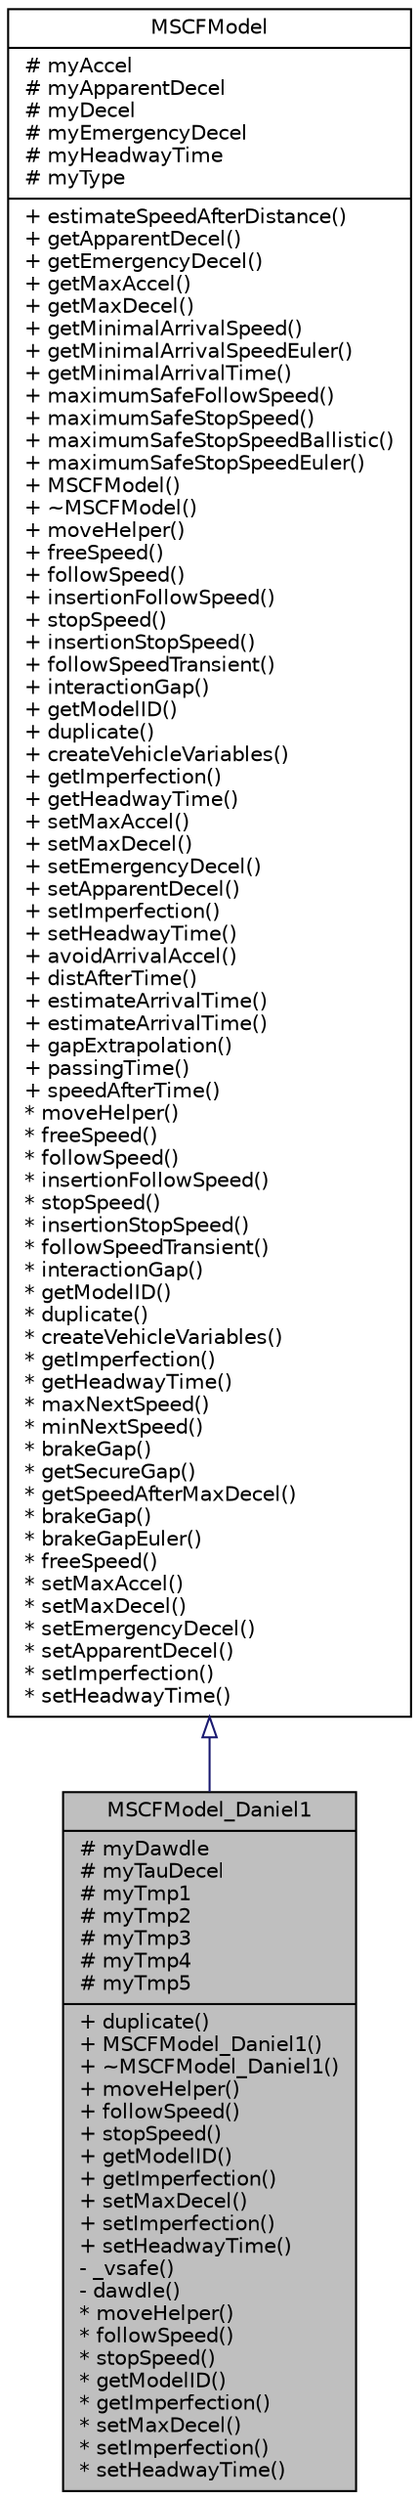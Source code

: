 digraph "MSCFModel_Daniel1"
{
  edge [fontname="Helvetica",fontsize="10",labelfontname="Helvetica",labelfontsize="10"];
  node [fontname="Helvetica",fontsize="10",shape=record];
  Node0 [label="{MSCFModel_Daniel1\n|# myDawdle\l# myTauDecel\l# myTmp1\l# myTmp2\l# myTmp3\l# myTmp4\l# myTmp5\l|+ duplicate()\l+ MSCFModel_Daniel1()\l+ ~MSCFModel_Daniel1()\l+ moveHelper()\l+ followSpeed()\l+ stopSpeed()\l+ getModelID()\l+ getImperfection()\l+ setMaxDecel()\l+ setImperfection()\l+ setHeadwayTime()\l- _vsafe()\l- dawdle()\l* moveHelper()\l* followSpeed()\l* stopSpeed()\l* getModelID()\l* getImperfection()\l* setMaxDecel()\l* setImperfection()\l* setHeadwayTime()\l}",height=0.2,width=0.4,color="black", fillcolor="grey75", style="filled", fontcolor="black"];
  Node1 -> Node0 [dir="back",color="midnightblue",fontsize="10",style="solid",arrowtail="onormal",fontname="Helvetica"];
  Node1 [label="{MSCFModel\n|# myAccel\l# myApparentDecel\l# myDecel\l# myEmergencyDecel\l# myHeadwayTime\l# myType\l|+ estimateSpeedAfterDistance()\l+ getApparentDecel()\l+ getEmergencyDecel()\l+ getMaxAccel()\l+ getMaxDecel()\l+ getMinimalArrivalSpeed()\l+ getMinimalArrivalSpeedEuler()\l+ getMinimalArrivalTime()\l+ maximumSafeFollowSpeed()\l+ maximumSafeStopSpeed()\l+ maximumSafeStopSpeedBallistic()\l+ maximumSafeStopSpeedEuler()\l+ MSCFModel()\l+ ~MSCFModel()\l+ moveHelper()\l+ freeSpeed()\l+ followSpeed()\l+ insertionFollowSpeed()\l+ stopSpeed()\l+ insertionStopSpeed()\l+ followSpeedTransient()\l+ interactionGap()\l+ getModelID()\l+ duplicate()\l+ createVehicleVariables()\l+ getImperfection()\l+ getHeadwayTime()\l+ setMaxAccel()\l+ setMaxDecel()\l+ setEmergencyDecel()\l+ setApparentDecel()\l+ setImperfection()\l+ setHeadwayTime()\l+ avoidArrivalAccel()\l+ distAfterTime()\l+ estimateArrivalTime()\l+ estimateArrivalTime()\l+ gapExtrapolation()\l+ passingTime()\l+ speedAfterTime()\l* moveHelper()\l* freeSpeed()\l* followSpeed()\l* insertionFollowSpeed()\l* stopSpeed()\l* insertionStopSpeed()\l* followSpeedTransient()\l* interactionGap()\l* getModelID()\l* duplicate()\l* createVehicleVariables()\l* getImperfection()\l* getHeadwayTime()\l* maxNextSpeed()\l* minNextSpeed()\l* brakeGap()\l* getSecureGap()\l* getSpeedAfterMaxDecel()\l* brakeGap()\l* brakeGapEuler()\l* freeSpeed()\l* setMaxAccel()\l* setMaxDecel()\l* setEmergencyDecel()\l* setApparentDecel()\l* setImperfection()\l* setHeadwayTime()\l}",height=0.2,width=0.4,color="black", fillcolor="white", style="filled",URL="$d1/d9d/class_m_s_c_f_model.html",tooltip="The car-following model abstraction. "];
}
